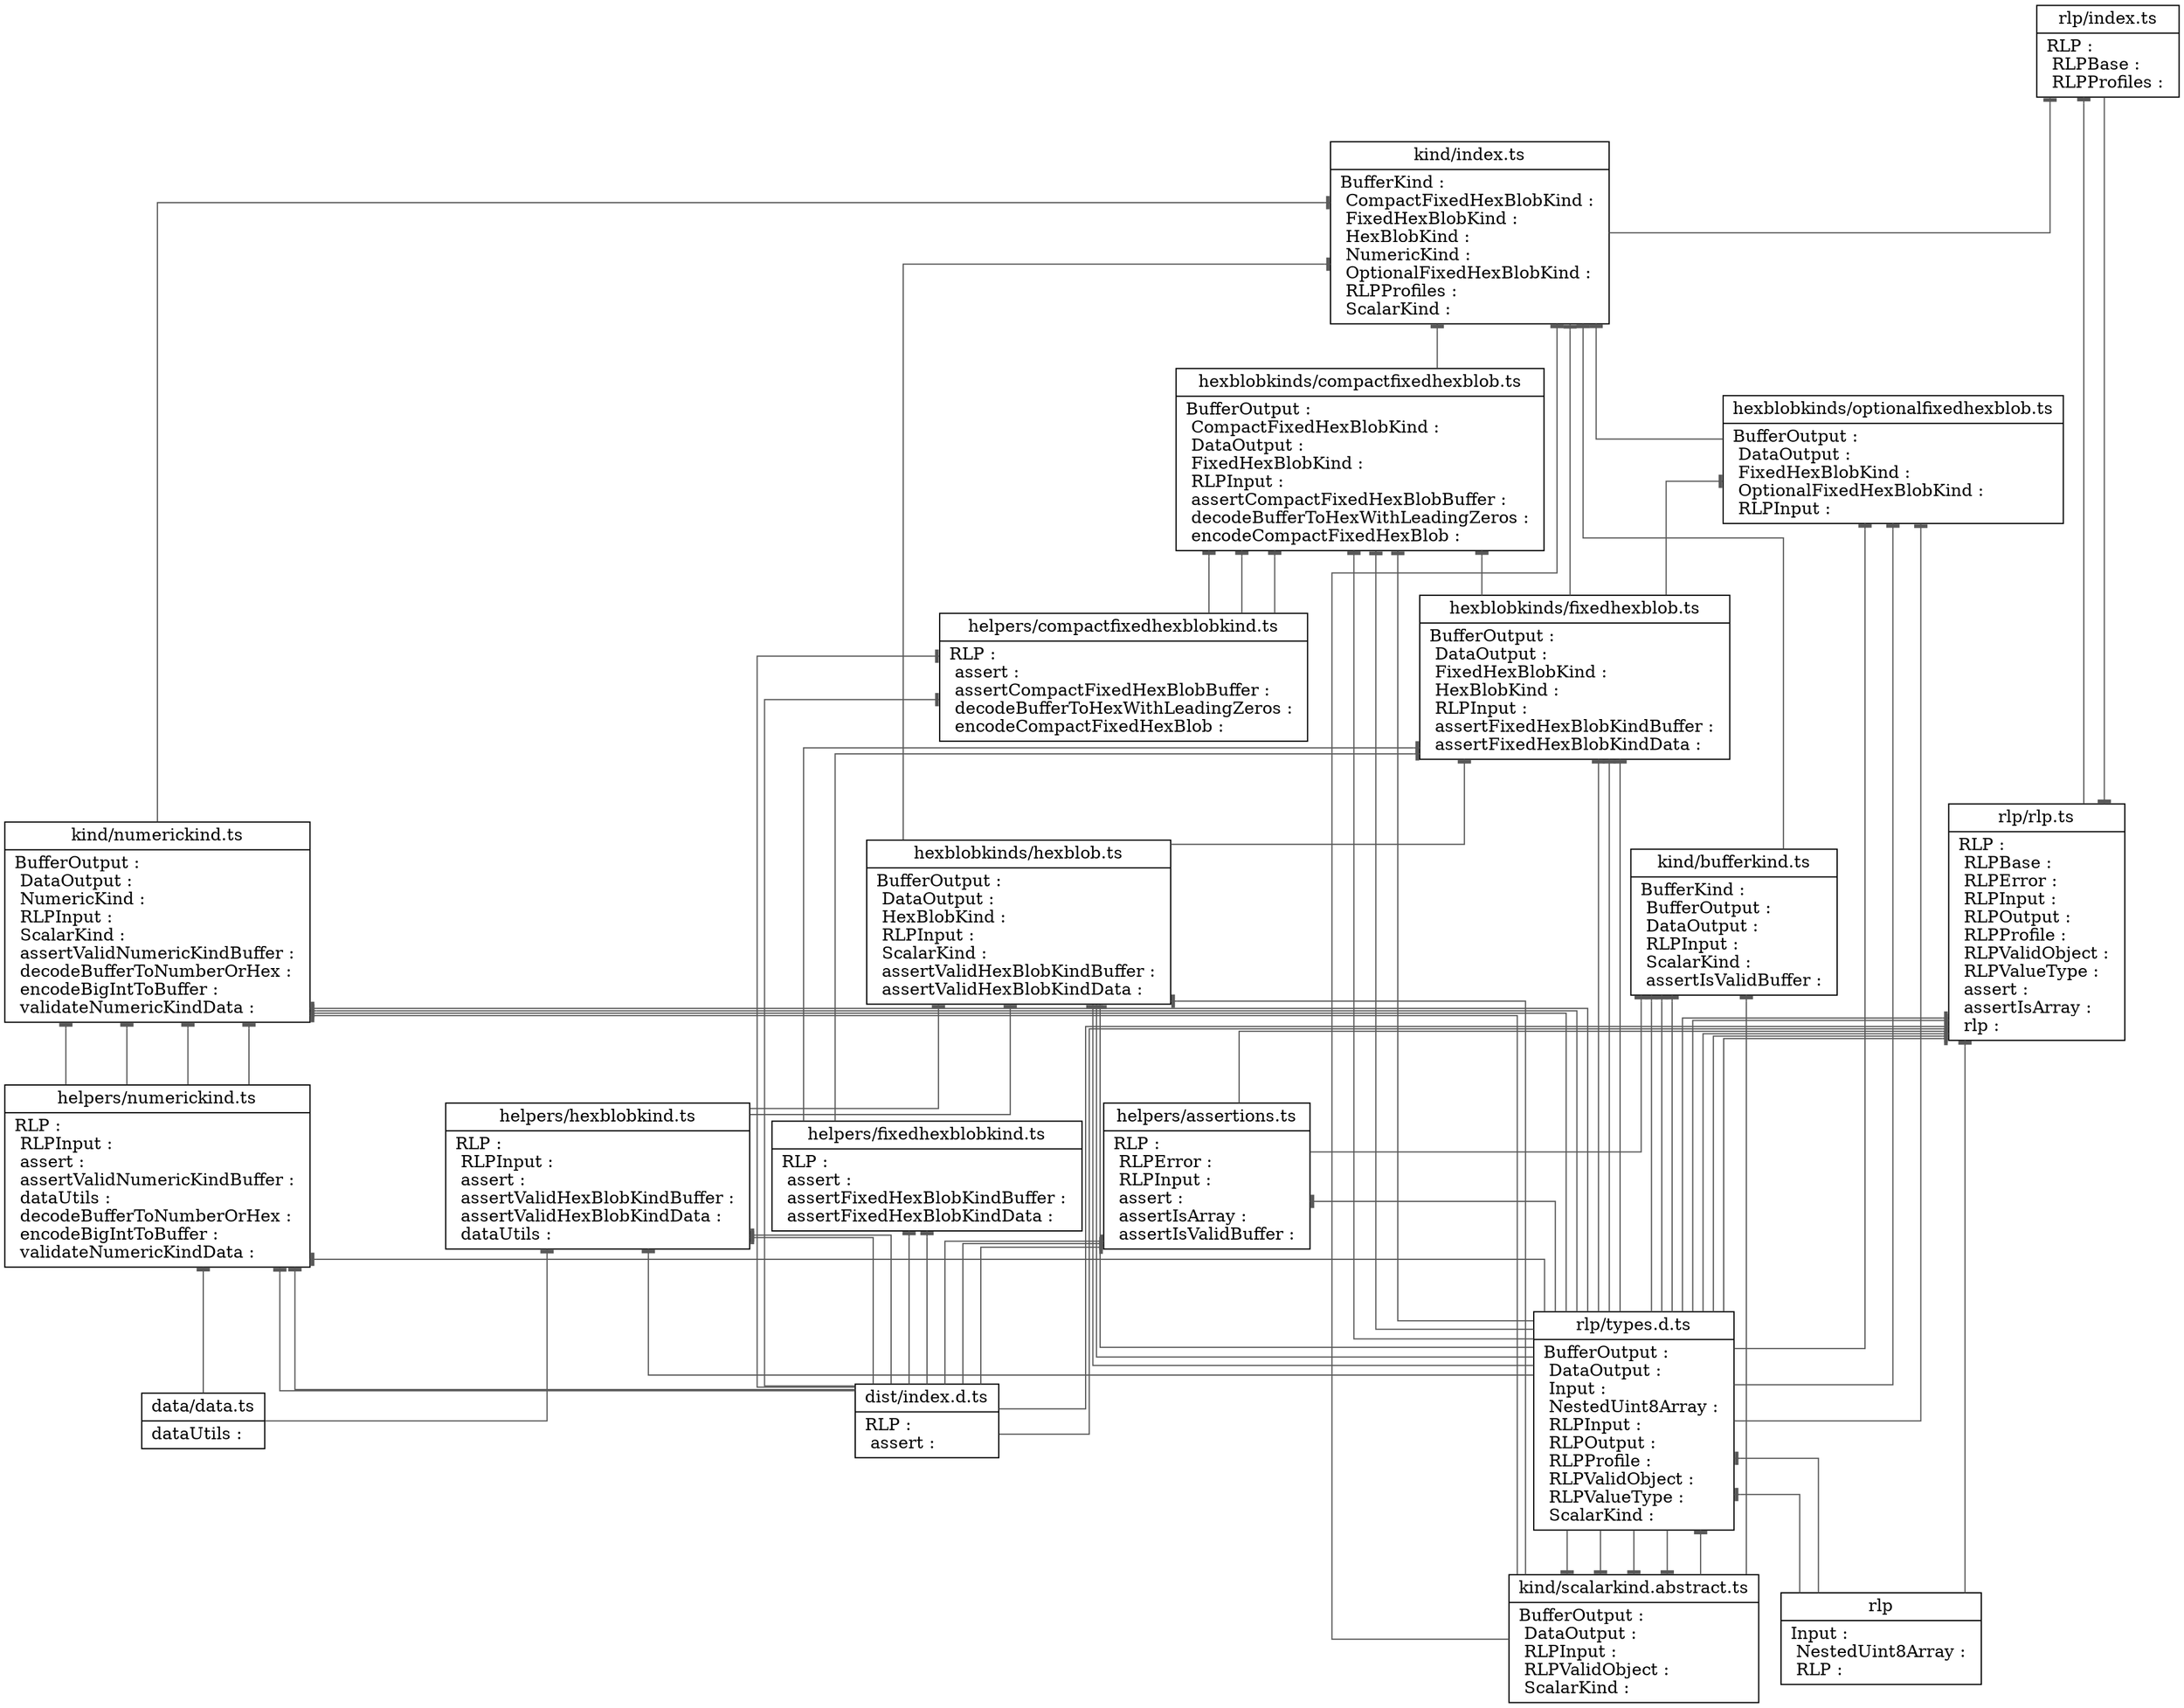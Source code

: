 digraph "encoding" {

splines  = ortho;
fontname = "Inconsolata";

node [colorscheme = ylgnbu4];
edge [colorscheme = dark28, dir = both];

"data/data.ts"                         [shape = record, label = "{ data/data.ts |  dataUtils : \l }"];
"dist/index.d.ts"                      [shape = record, label = "{ dist/index.d.ts |  RLP : \l  assert : \l }"];
"helpers/assertions.ts"                [shape = record, label = "{ helpers/assertions.ts |  RLP : \l  RLPError : \l  RLPInput : \l  assert : \l  assertIsArray : \l  assertIsValidBuffer : \l }"];
"helpers/compactfixedhexblobkind.ts"   [shape = record, label = "{ helpers/compactfixedhexblobkind.ts |  RLP : \l  assert : \l  assertCompactFixedHexBlobBuffer : \l  decodeBufferToHexWithLeadingZeros : \l  encodeCompactFixedHexBlob : \l }"];
"helpers/fixedhexblobkind.ts"          [shape = record, label = "{ helpers/fixedhexblobkind.ts |  RLP : \l  assert : \l  assertFixedHexBlobKindBuffer : \l  assertFixedHexBlobKindData : \l }"];
"helpers/hexblobkind.ts"               [shape = record, label = "{ helpers/hexblobkind.ts |  RLP : \l  RLPInput : \l  assert : \l  assertValidHexBlobKindBuffer : \l  assertValidHexBlobKindData : \l  dataUtils : \l }"];
"helpers/numerickind.ts"               [shape = record, label = "{ helpers/numerickind.ts |  RLP : \l  RLPInput : \l  assert : \l  assertValidNumericKindBuffer : \l  dataUtils : \l  decodeBufferToNumberOrHex : \l  encodeBigIntToBuffer : \l  validateNumericKindData : \l }"];
"hexblobkinds/compactfixedhexblob.ts"  [shape = record, label = "{ hexblobkinds/compactfixedhexblob.ts |  BufferOutput : \l  CompactFixedHexBlobKind : \l  DataOutput : \l  FixedHexBlobKind : \l  RLPInput : \l  assertCompactFixedHexBlobBuffer : \l  decodeBufferToHexWithLeadingZeros : \l  encodeCompactFixedHexBlob : \l }"];
"hexblobkinds/fixedhexblob.ts"         [shape = record, label = "{ hexblobkinds/fixedhexblob.ts |  BufferOutput : \l  DataOutput : \l  FixedHexBlobKind : \l  HexBlobKind : \l  RLPInput : \l  assertFixedHexBlobKindBuffer : \l  assertFixedHexBlobKindData : \l }"];
"hexblobkinds/hexblob.ts"              [shape = record, label = "{ hexblobkinds/hexblob.ts |  BufferOutput : \l  DataOutput : \l  HexBlobKind : \l  RLPInput : \l  ScalarKind : \l  assertValidHexBlobKindBuffer : \l  assertValidHexBlobKindData : \l }"];
"hexblobkinds/optionalfixedhexblob.ts" [shape = record, label = "{ hexblobkinds/optionalfixedhexblob.ts |  BufferOutput : \l  DataOutput : \l  FixedHexBlobKind : \l  OptionalFixedHexBlobKind : \l  RLPInput : \l }"];
"kind/bufferkind.ts"                   [shape = record, label = "{ kind/bufferkind.ts |  BufferKind : \l  BufferOutput : \l  DataOutput : \l  RLPInput : \l  ScalarKind : \l  assertIsValidBuffer : \l }"];
"kind/index.ts"                        [shape = record, label = "{ kind/index.ts |  BufferKind : \l  CompactFixedHexBlobKind : \l  FixedHexBlobKind : \l  HexBlobKind : \l  NumericKind : \l  OptionalFixedHexBlobKind : \l  RLPProfiles : \l  ScalarKind : \l }"];
"kind/numerickind.ts"                  [shape = record, label = "{ kind/numerickind.ts |  BufferOutput : \l  DataOutput : \l  NumericKind : \l  RLPInput : \l  ScalarKind : \l  assertValidNumericKindBuffer : \l  decodeBufferToNumberOrHex : \l  encodeBigIntToBuffer : \l  validateNumericKindData : \l }"];
"kind/scalarkind.abstract.ts"          [shape = record, label = "{ kind/scalarkind.abstract.ts |  BufferOutput : \l  DataOutput : \l  RLPInput : \l  RLPValidObject : \l  ScalarKind : \l }"];
rlp                                    [shape = record, label = "{ rlp |  Input : \l  NestedUint8Array : \l  RLP : \l }"];
"rlp/index.ts"                         [shape = record, label = "{ rlp/index.ts |  RLP : \l  RLPBase : \l  RLPProfiles : \l }"];
"rlp/rlp.ts"                           [shape = record, label = "{ rlp/rlp.ts |  RLP : \l  RLPBase : \l  RLPError : \l  RLPInput : \l  RLPOutput : \l  RLPProfile : \l  RLPValidObject : \l  RLPValueType : \l  assert : \l  assertIsArray : \l  rlp : \l }"];
"rlp/types.d.ts"                       [shape = record, label = "{ rlp/types.d.ts |  BufferOutput : \l  DataOutput : \l  Input : \l  NestedUint8Array : \l  RLPInput : \l  RLPOutput : \l  RLPProfile : \l  RLPValidObject : \l  RLPValueType : \l  ScalarKind : \l }"];

"helpers/assertions.ts"                -> "dist/index.d.ts"                      [color = "#595959", style = solid , arrowtail = tee     , arrowhead = none    , taillabel = "", label = "", headlabel = ""];
"helpers/assertions.ts"                -> "dist/index.d.ts"                      [color = "#595959", style = solid , arrowtail = tee     , arrowhead = none    , taillabel = "", label = "", headlabel = ""];
"helpers/assertions.ts"                -> "dist/index.d.ts"                      [color = "#595959", style = solid , arrowtail = tee     , arrowhead = none    , taillabel = "", label = "", headlabel = ""];
"helpers/assertions.ts"                -> "rlp/types.d.ts"                       [color = "#595959", style = solid , arrowtail = tee     , arrowhead = none    , taillabel = "", label = "", headlabel = ""];
"helpers/compactfixedhexblobkind.ts"   -> "dist/index.d.ts"                      [color = "#595959", style = solid , arrowtail = tee     , arrowhead = none    , taillabel = "", label = "", headlabel = ""];
"helpers/compactfixedhexblobkind.ts"   -> "dist/index.d.ts"                      [color = "#595959", style = solid , arrowtail = tee     , arrowhead = none    , taillabel = "", label = "", headlabel = ""];
"helpers/fixedhexblobkind.ts"          -> "dist/index.d.ts"                      [color = "#595959", style = solid , arrowtail = tee     , arrowhead = none    , taillabel = "", label = "", headlabel = ""];
"helpers/fixedhexblobkind.ts"          -> "dist/index.d.ts"                      [color = "#595959", style = solid , arrowtail = tee     , arrowhead = none    , taillabel = "", label = "", headlabel = ""];
"helpers/hexblobkind.ts"               -> "data/data.ts"                         [color = "#595959", style = solid , arrowtail = tee     , arrowhead = none    , taillabel = "", label = "", headlabel = ""];
"helpers/hexblobkind.ts"               -> "dist/index.d.ts"                      [color = "#595959", style = solid , arrowtail = tee     , arrowhead = none    , taillabel = "", label = "", headlabel = ""];
"helpers/hexblobkind.ts"               -> "dist/index.d.ts"                      [color = "#595959", style = solid , arrowtail = tee     , arrowhead = none    , taillabel = "", label = "", headlabel = ""];
"helpers/hexblobkind.ts"               -> "rlp/types.d.ts"                       [color = "#595959", style = solid , arrowtail = tee     , arrowhead = none    , taillabel = "", label = "", headlabel = ""];
"helpers/numerickind.ts"               -> "data/data.ts"                         [color = "#595959", style = solid , arrowtail = tee     , arrowhead = none    , taillabel = "", label = "", headlabel = ""];
"helpers/numerickind.ts"               -> "dist/index.d.ts"                      [color = "#595959", style = solid , arrowtail = tee     , arrowhead = none    , taillabel = "", label = "", headlabel = ""];
"helpers/numerickind.ts"               -> "dist/index.d.ts"                      [color = "#595959", style = solid , arrowtail = tee     , arrowhead = none    , taillabel = "", label = "", headlabel = ""];
"helpers/numerickind.ts"               -> "rlp/types.d.ts"                       [color = "#595959", style = solid , arrowtail = tee     , arrowhead = none    , taillabel = "", label = "", headlabel = ""];
"hexblobkinds/compactfixedhexblob.ts"  -> "helpers/compactfixedhexblobkind.ts"   [color = "#595959", style = solid , arrowtail = tee     , arrowhead = none    , taillabel = "", label = "", headlabel = ""];
"hexblobkinds/compactfixedhexblob.ts"  -> "helpers/compactfixedhexblobkind.ts"   [color = "#595959", style = solid , arrowtail = tee     , arrowhead = none    , taillabel = "", label = "", headlabel = ""];
"hexblobkinds/compactfixedhexblob.ts"  -> "helpers/compactfixedhexblobkind.ts"   [color = "#595959", style = solid , arrowtail = tee     , arrowhead = none    , taillabel = "", label = "", headlabel = ""];
"hexblobkinds/compactfixedhexblob.ts"  -> "hexblobkinds/fixedhexblob.ts"         [color = "#595959", style = solid , arrowtail = tee     , arrowhead = none    , taillabel = "", label = "", headlabel = ""];
"hexblobkinds/compactfixedhexblob.ts"  -> "rlp/types.d.ts"                       [color = "#595959", style = solid , arrowtail = tee     , arrowhead = none    , taillabel = "", label = "", headlabel = ""];
"hexblobkinds/compactfixedhexblob.ts"  -> "rlp/types.d.ts"                       [color = "#595959", style = solid , arrowtail = tee     , arrowhead = none    , taillabel = "", label = "", headlabel = ""];
"hexblobkinds/compactfixedhexblob.ts"  -> "rlp/types.d.ts"                       [color = "#595959", style = solid , arrowtail = tee     , arrowhead = none    , taillabel = "", label = "", headlabel = ""];
"hexblobkinds/fixedhexblob.ts"         -> "helpers/fixedhexblobkind.ts"          [color = "#595959", style = solid , arrowtail = tee     , arrowhead = none    , taillabel = "", label = "", headlabel = ""];
"hexblobkinds/fixedhexblob.ts"         -> "helpers/fixedhexblobkind.ts"          [color = "#595959", style = solid , arrowtail = tee     , arrowhead = none    , taillabel = "", label = "", headlabel = ""];
"hexblobkinds/fixedhexblob.ts"         -> "hexblobkinds/hexblob.ts"              [color = "#595959", style = solid , arrowtail = tee     , arrowhead = none    , taillabel = "", label = "", headlabel = ""];
"hexblobkinds/fixedhexblob.ts"         -> "rlp/types.d.ts"                       [color = "#595959", style = solid , arrowtail = tee     , arrowhead = none    , taillabel = "", label = "", headlabel = ""];
"hexblobkinds/fixedhexblob.ts"         -> "rlp/types.d.ts"                       [color = "#595959", style = solid , arrowtail = tee     , arrowhead = none    , taillabel = "", label = "", headlabel = ""];
"hexblobkinds/fixedhexblob.ts"         -> "rlp/types.d.ts"                       [color = "#595959", style = solid , arrowtail = tee     , arrowhead = none    , taillabel = "", label = "", headlabel = ""];
"hexblobkinds/hexblob.ts"              -> "helpers/hexblobkind.ts"               [color = "#595959", style = solid , arrowtail = tee     , arrowhead = none    , taillabel = "", label = "", headlabel = ""];
"hexblobkinds/hexblob.ts"              -> "helpers/hexblobkind.ts"               [color = "#595959", style = solid , arrowtail = tee     , arrowhead = none    , taillabel = "", label = "", headlabel = ""];
"hexblobkinds/hexblob.ts"              -> "kind/scalarkind.abstract.ts"          [color = "#595959", style = solid , arrowtail = tee     , arrowhead = none    , taillabel = "", label = "", headlabel = ""];
"hexblobkinds/hexblob.ts"              -> "rlp/types.d.ts"                       [color = "#595959", style = solid , arrowtail = tee     , arrowhead = none    , taillabel = "", label = "", headlabel = ""];
"hexblobkinds/hexblob.ts"              -> "rlp/types.d.ts"                       [color = "#595959", style = solid , arrowtail = tee     , arrowhead = none    , taillabel = "", label = "", headlabel = ""];
"hexblobkinds/hexblob.ts"              -> "rlp/types.d.ts"                       [color = "#595959", style = solid , arrowtail = tee     , arrowhead = none    , taillabel = "", label = "", headlabel = ""];
"hexblobkinds/optionalfixedhexblob.ts" -> "hexblobkinds/fixedhexblob.ts"         [color = "#595959", style = solid , arrowtail = tee     , arrowhead = none    , taillabel = "", label = "", headlabel = ""];
"hexblobkinds/optionalfixedhexblob.ts" -> "rlp/types.d.ts"                       [color = "#595959", style = solid , arrowtail = tee     , arrowhead = none    , taillabel = "", label = "", headlabel = ""];
"hexblobkinds/optionalfixedhexblob.ts" -> "rlp/types.d.ts"                       [color = "#595959", style = solid , arrowtail = tee     , arrowhead = none    , taillabel = "", label = "", headlabel = ""];
"hexblobkinds/optionalfixedhexblob.ts" -> "rlp/types.d.ts"                       [color = "#595959", style = solid , arrowtail = tee     , arrowhead = none    , taillabel = "", label = "", headlabel = ""];
"kind/bufferkind.ts"                   -> "helpers/assertions.ts"                [color = "#595959", style = solid , arrowtail = tee     , arrowhead = none    , taillabel = "", label = "", headlabel = ""];
"kind/bufferkind.ts"                   -> "kind/scalarkind.abstract.ts"          [color = "#595959", style = solid , arrowtail = tee     , arrowhead = none    , taillabel = "", label = "", headlabel = ""];
"kind/bufferkind.ts"                   -> "rlp/types.d.ts"                       [color = "#595959", style = solid , arrowtail = tee     , arrowhead = none    , taillabel = "", label = "", headlabel = ""];
"kind/bufferkind.ts"                   -> "rlp/types.d.ts"                       [color = "#595959", style = solid , arrowtail = tee     , arrowhead = none    , taillabel = "", label = "", headlabel = ""];
"kind/bufferkind.ts"                   -> "rlp/types.d.ts"                       [color = "#595959", style = solid , arrowtail = tee     , arrowhead = none    , taillabel = "", label = "", headlabel = ""];
"kind/index.ts"                        -> "hexblobkinds/compactfixedhexblob.ts"  [color = "#595959", style = solid , arrowtail = tee     , arrowhead = none    , taillabel = "", label = "", headlabel = ""];
"kind/index.ts"                        -> "hexblobkinds/fixedhexblob.ts"         [color = "#595959", style = solid , arrowtail = tee     , arrowhead = none    , taillabel = "", label = "", headlabel = ""];
"kind/index.ts"                        -> "hexblobkinds/hexblob.ts"              [color = "#595959", style = solid , arrowtail = tee     , arrowhead = none    , taillabel = "", label = "", headlabel = ""];
"kind/index.ts"                        -> "hexblobkinds/optionalfixedhexblob.ts" [color = "#595959", style = solid , arrowtail = tee     , arrowhead = none    , taillabel = "", label = "", headlabel = ""];
"kind/index.ts"                        -> "kind/bufferkind.ts"                   [color = "#595959", style = solid , arrowtail = tee     , arrowhead = none    , taillabel = "", label = "", headlabel = ""];
"kind/index.ts"                        -> "kind/numerickind.ts"                  [color = "#595959", style = solid , arrowtail = tee     , arrowhead = none    , taillabel = "", label = "", headlabel = ""];
"kind/index.ts"                        -> "kind/scalarkind.abstract.ts"          [color = "#595959", style = solid , arrowtail = tee     , arrowhead = none    , taillabel = "", label = "", headlabel = ""];
"kind/numerickind.ts"                  -> "helpers/numerickind.ts"               [color = "#595959", style = solid , arrowtail = tee     , arrowhead = none    , taillabel = "", label = "", headlabel = ""];
"kind/numerickind.ts"                  -> "helpers/numerickind.ts"               [color = "#595959", style = solid , arrowtail = tee     , arrowhead = none    , taillabel = "", label = "", headlabel = ""];
"kind/numerickind.ts"                  -> "helpers/numerickind.ts"               [color = "#595959", style = solid , arrowtail = tee     , arrowhead = none    , taillabel = "", label = "", headlabel = ""];
"kind/numerickind.ts"                  -> "helpers/numerickind.ts"               [color = "#595959", style = solid , arrowtail = tee     , arrowhead = none    , taillabel = "", label = "", headlabel = ""];
"kind/numerickind.ts"                  -> "kind/scalarkind.abstract.ts"          [color = "#595959", style = solid , arrowtail = tee     , arrowhead = none    , taillabel = "", label = "", headlabel = ""];
"kind/numerickind.ts"                  -> "rlp/types.d.ts"                       [color = "#595959", style = solid , arrowtail = tee     , arrowhead = none    , taillabel = "", label = "", headlabel = ""];
"kind/numerickind.ts"                  -> "rlp/types.d.ts"                       [color = "#595959", style = solid , arrowtail = tee     , arrowhead = none    , taillabel = "", label = "", headlabel = ""];
"kind/numerickind.ts"                  -> "rlp/types.d.ts"                       [color = "#595959", style = solid , arrowtail = tee     , arrowhead = none    , taillabel = "", label = "", headlabel = ""];
"kind/scalarkind.abstract.ts"          -> "rlp/types.d.ts"                       [color = "#595959", style = solid , arrowtail = tee     , arrowhead = none    , taillabel = "", label = "", headlabel = ""];
"kind/scalarkind.abstract.ts"          -> "rlp/types.d.ts"                       [color = "#595959", style = solid , arrowtail = tee     , arrowhead = none    , taillabel = "", label = "", headlabel = ""];
"kind/scalarkind.abstract.ts"          -> "rlp/types.d.ts"                       [color = "#595959", style = solid , arrowtail = tee     , arrowhead = none    , taillabel = "", label = "", headlabel = ""];
"kind/scalarkind.abstract.ts"          -> "rlp/types.d.ts"                       [color = "#595959", style = solid , arrowtail = tee     , arrowhead = none    , taillabel = "", label = "", headlabel = ""];
"rlp/index.ts"                         -> "kind/index.ts"                        [color = "#595959", style = solid , arrowtail = tee     , arrowhead = none    , taillabel = "", label = "", headlabel = ""];
"rlp/index.ts"                         -> "rlp/rlp.ts"                           [color = "#595959", style = solid , arrowtail = tee     , arrowhead = none    , taillabel = "", label = "", headlabel = ""];
"rlp/rlp.ts"                           -> "dist/index.d.ts"                      [color = "#595959", style = solid , arrowtail = tee     , arrowhead = none    , taillabel = "", label = "", headlabel = ""];
"rlp/rlp.ts"                           -> "dist/index.d.ts"                      [color = "#595959", style = solid , arrowtail = tee     , arrowhead = none    , taillabel = "", label = "", headlabel = ""];
"rlp/rlp.ts"                           -> "helpers/assertions.ts"                [color = "#595959", style = solid , arrowtail = tee     , arrowhead = none    , taillabel = "", label = "", headlabel = ""];
"rlp/rlp.ts"                           -> rlp                                    [color = "#595959", style = solid , arrowtail = tee     , arrowhead = none    , taillabel = "", label = "", headlabel = ""];
"rlp/rlp.ts"                           -> "rlp/index.ts"                         [color = "#595959", style = solid , arrowtail = tee     , arrowhead = none    , taillabel = "", label = "", headlabel = ""];
"rlp/rlp.ts"                           -> "rlp/types.d.ts"                       [color = "#595959", style = solid , arrowtail = tee     , arrowhead = none    , taillabel = "", label = "", headlabel = ""];
"rlp/rlp.ts"                           -> "rlp/types.d.ts"                       [color = "#595959", style = solid , arrowtail = tee     , arrowhead = none    , taillabel = "", label = "", headlabel = ""];
"rlp/rlp.ts"                           -> "rlp/types.d.ts"                       [color = "#595959", style = solid , arrowtail = tee     , arrowhead = none    , taillabel = "", label = "", headlabel = ""];
"rlp/rlp.ts"                           -> "rlp/types.d.ts"                       [color = "#595959", style = solid , arrowtail = tee     , arrowhead = none    , taillabel = "", label = "", headlabel = ""];
"rlp/rlp.ts"                           -> "rlp/types.d.ts"                       [color = "#595959", style = solid , arrowtail = tee     , arrowhead = none    , taillabel = "", label = "", headlabel = ""];
"rlp/types.d.ts"                       -> "kind/scalarkind.abstract.ts"          [color = "#595959", style = solid , arrowtail = tee     , arrowhead = none    , taillabel = "", label = "", headlabel = ""];
"rlp/types.d.ts"                       -> rlp                                    [color = "#595959", style = solid , arrowtail = tee     , arrowhead = none    , taillabel = "", label = "", headlabel = ""];
"rlp/types.d.ts"                       -> rlp                                    [color = "#595959", style = solid , arrowtail = tee     , arrowhead = none    , taillabel = "", label = "", headlabel = ""];

}
